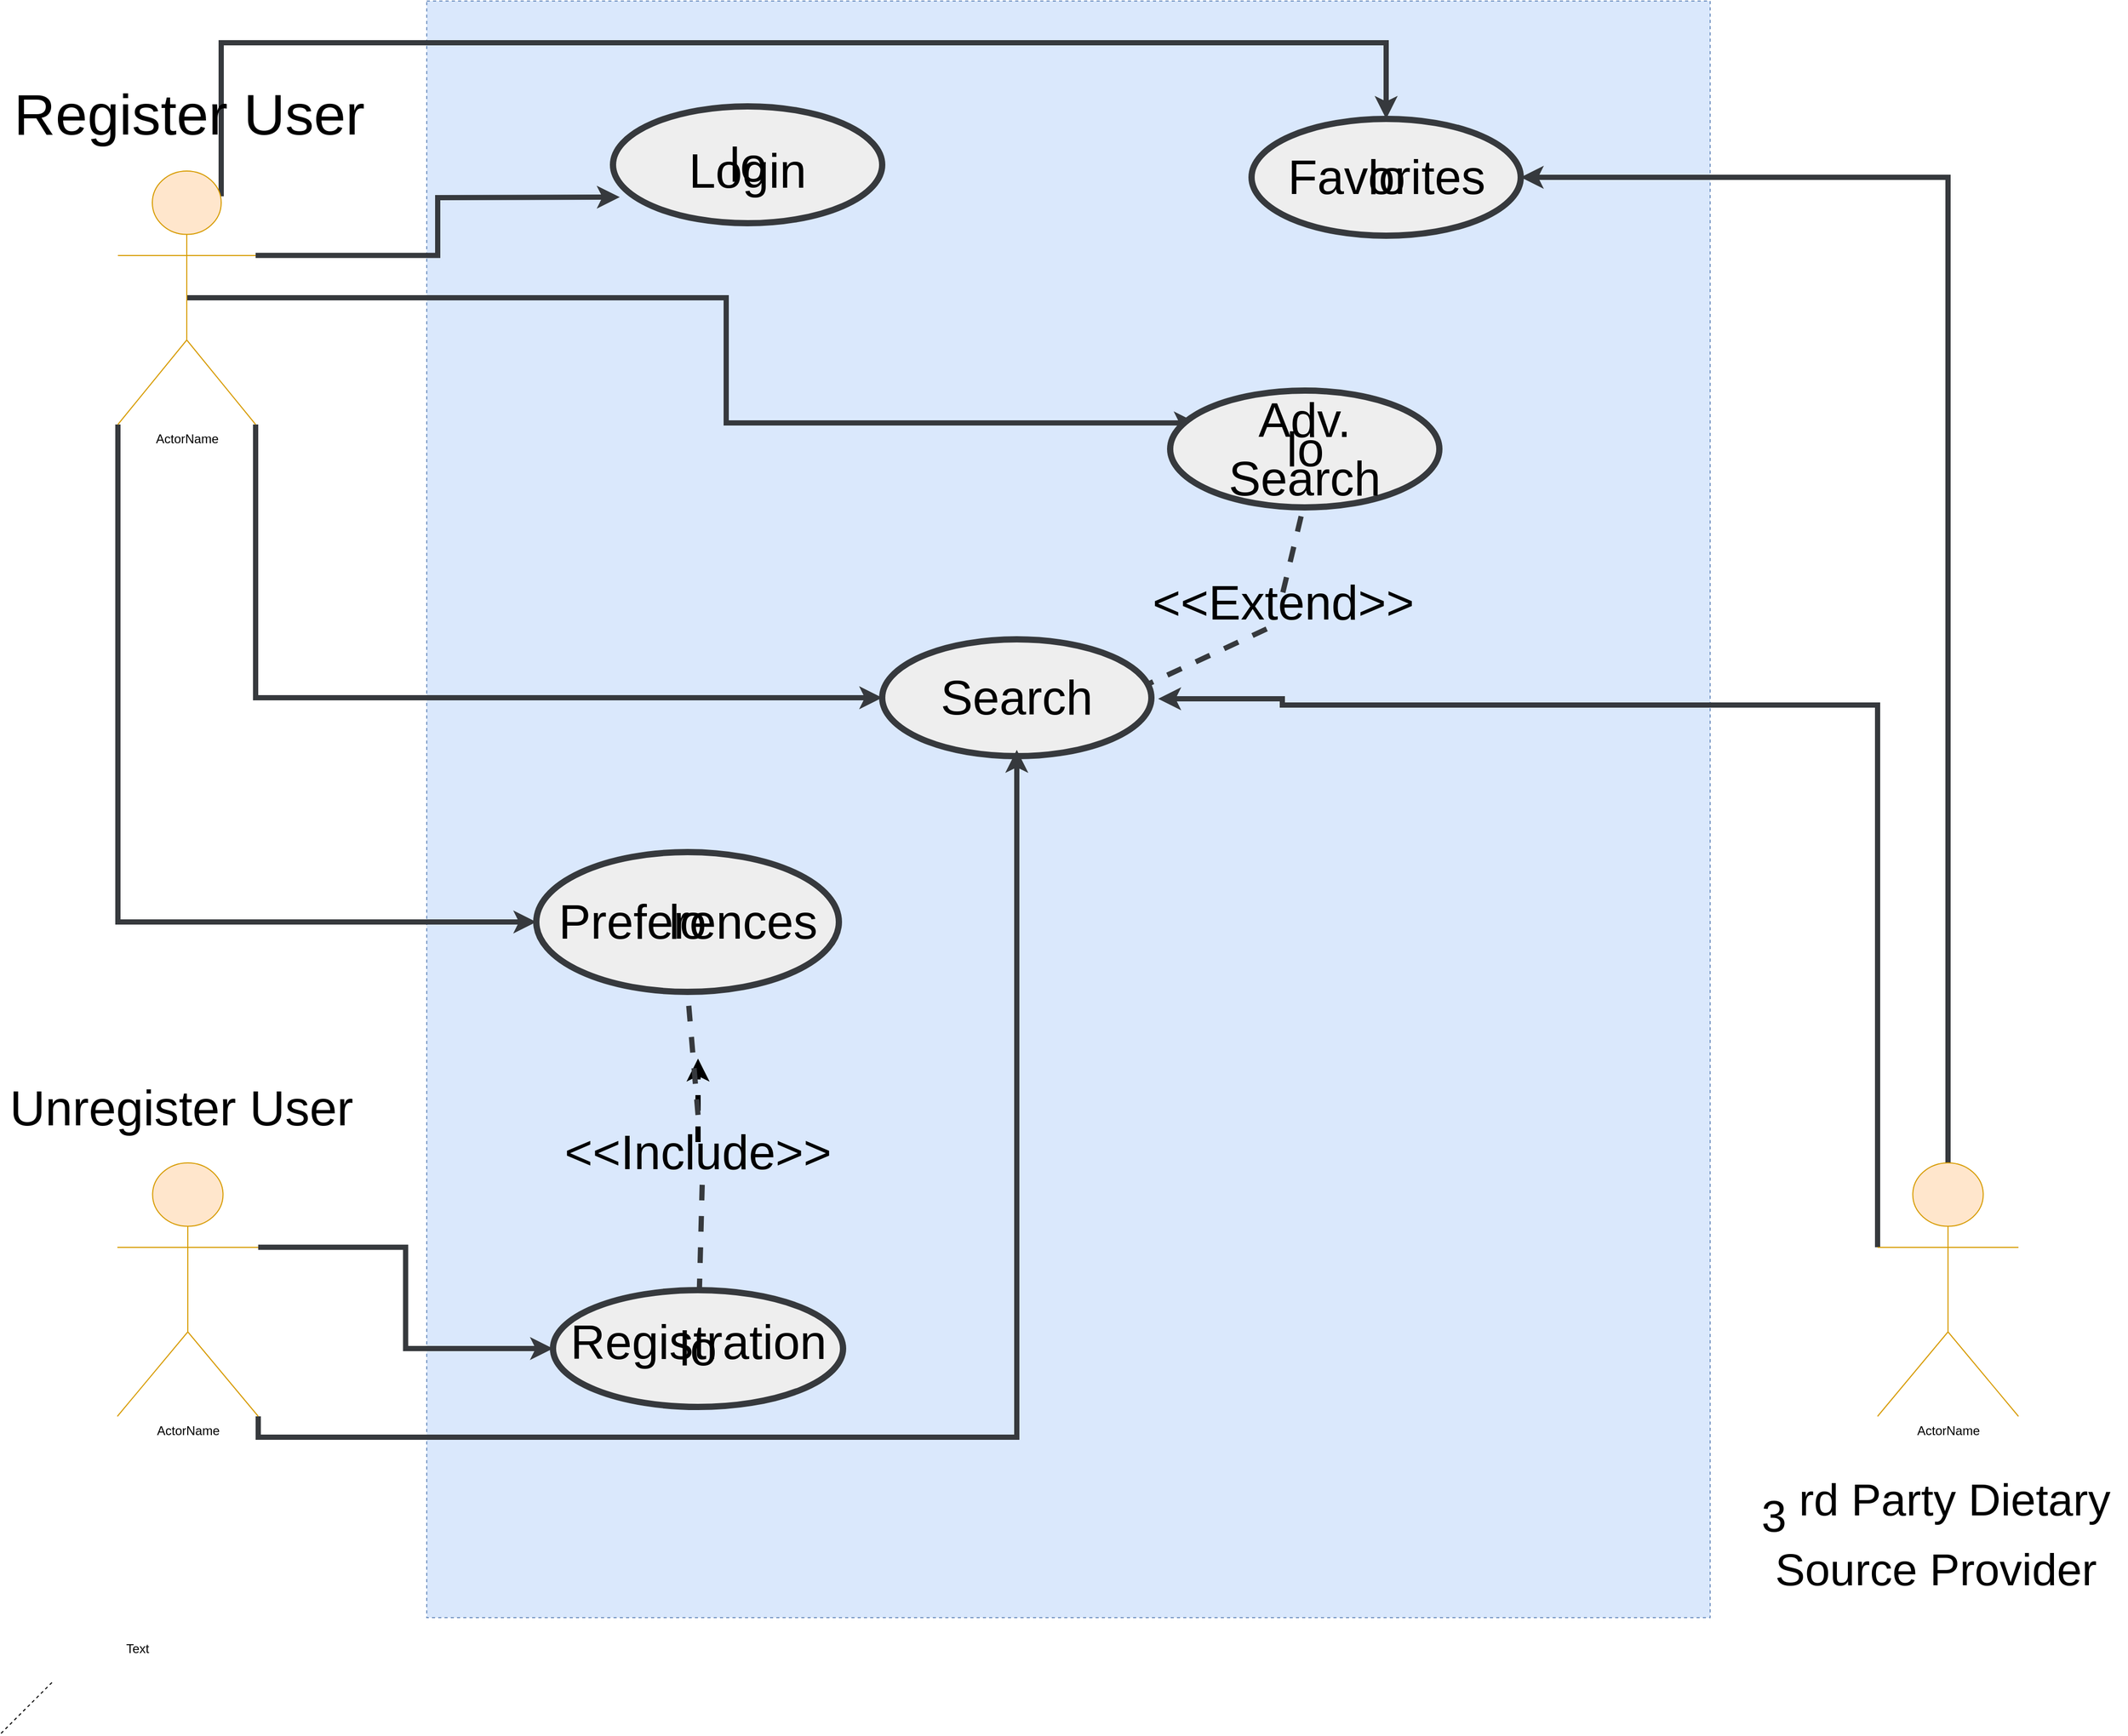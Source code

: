 <mxfile version="12.1.0" type="google" pages="1"><diagram id="aDyNoyJvyQ7uJsps_hcF" name="Page-1"><mxGraphModel dx="3460" dy="1827" grid="0" gridSize="10" guides="1" tooltips="1" connect="1" arrows="1" fold="1" page="1" pageScale="1" pageWidth="690" pageHeight="980" background="#ffffff" math="0" shadow="0"><root><object label="" id="0"><mxCell/></object><mxCell id="1" parent="0"/><mxCell id="R0w5ySvblorMRtrxRmJ2-1" value="" style="whiteSpace=wrap;html=1;fillColor=#dae8fc;strokeColor=#6c8ebf;dashed=1;" parent="1" vertex="1"><mxGeometry x="420" y="205" width="1230" height="1550" as="geometry"/></mxCell><mxCell id="R0w5ySvblorMRtrxRmJ2-25" value="" style="ellipse;whiteSpace=wrap;html=1;strokeWidth=6;fontSize=46;fillColor=#eeeeee;strokeColor=#36393d;" parent="1" vertex="1"><mxGeometry x="856.5" y="817" width="258" height="112" as="geometry"/></mxCell><mxCell id="R0w5ySvblorMRtrxRmJ2-37" style="edgeStyle=orthogonalEdgeStyle;rounded=0;orthogonalLoop=1;jettySize=auto;html=1;exitX=1;exitY=0.333;exitDx=0;exitDy=0;exitPerimeter=0;fontSize=46;fontColor=#000000;fillColor=#ffcc99;strokeColor=#36393d;strokeWidth=5;" parent="1" source="R0w5ySvblorMRtrxRmJ2-3" edge="1"><mxGeometry relative="1" as="geometry"><mxPoint x="605" y="393" as="targetPoint"/></mxGeometry></mxCell><mxCell id="R0w5ySvblorMRtrxRmJ2-38" style="edgeStyle=orthogonalEdgeStyle;rounded=0;orthogonalLoop=1;jettySize=auto;html=1;exitX=1;exitY=1;exitDx=0;exitDy=0;exitPerimeter=0;fontSize=46;fontColor=#000000;fillColor=#ffcc99;strokeColor=#36393d;entryX=0;entryY=0.5;entryDx=0;entryDy=0;strokeWidth=5;" parent="1" source="R0w5ySvblorMRtrxRmJ2-3" target="R0w5ySvblorMRtrxRmJ2-25" edge="1"><mxGeometry relative="1" as="geometry"><mxPoint x="830" y="873" as="targetPoint"/></mxGeometry></mxCell><mxCell id="R0w5ySvblorMRtrxRmJ2-39" style="edgeStyle=orthogonalEdgeStyle;rounded=0;orthogonalLoop=1;jettySize=auto;html=1;exitX=0.5;exitY=0.5;exitDx=0;exitDy=0;exitPerimeter=0;entryX=0;entryY=0.25;entryDx=0;entryDy=0;fontSize=46;fontColor=#000000;fillColor=#ffcc99;strokeColor=#36393d;strokeWidth=5;" parent="1" source="R0w5ySvblorMRtrxRmJ2-3" target="R0w5ySvblorMRtrxRmJ2-33" edge="1"><mxGeometry relative="1" as="geometry"/></mxCell><mxCell id="R0w5ySvblorMRtrxRmJ2-58" style="edgeStyle=orthogonalEdgeStyle;rounded=0;orthogonalLoop=1;jettySize=auto;html=1;exitX=0;exitY=1;exitDx=0;exitDy=0;exitPerimeter=0;entryX=0;entryY=0.5;entryDx=0;entryDy=0;strokeWidth=5;fontSize=46;fontColor=#000000;fillColor=#ffcc99;strokeColor=#36393d;" parent="1" source="R0w5ySvblorMRtrxRmJ2-3" target="R0w5ySvblorMRtrxRmJ2-24" edge="1"><mxGeometry relative="1" as="geometry"/></mxCell><mxCell id="R0w5ySvblorMRtrxRmJ2-59" style="edgeStyle=orthogonalEdgeStyle;rounded=0;orthogonalLoop=1;jettySize=auto;html=1;exitX=0.75;exitY=0.1;exitDx=0;exitDy=0;exitPerimeter=0;entryX=0.5;entryY=0;entryDx=0;entryDy=0;strokeWidth=5;fontSize=46;fontColor=#000000;fillColor=#ffcc99;strokeColor=#36393d;" parent="1" source="R0w5ySvblorMRtrxRmJ2-3" target="R0w5ySvblorMRtrxRmJ2-28" edge="1"><mxGeometry relative="1" as="geometry"><Array as="points"><mxPoint x="223" y="245"/><mxPoint x="1340" y="245"/></Array></mxGeometry></mxCell><mxCell id="R0w5ySvblorMRtrxRmJ2-3" value="ActorName" style="shape=umlActor;html=1;verticalLabelPosition=bottom;verticalAlign=top;align=center;fillColor=#ffe6cc;strokeColor=#d79b00;" parent="1" vertex="1"><mxGeometry x="124" y="368" width="132" height="243" as="geometry"/></mxCell><mxCell id="R0w5ySvblorMRtrxRmJ2-4" value="&lt;font style=&quot;font-size: 55px&quot;&gt;Register User&lt;/font&gt;" style="text;html=1;resizable=0;points=[];autosize=1;align=center;verticalAlign=top;spacingTop=-4;strokeWidth=6;fontColor=#000000;" parent="1" vertex="1"><mxGeometry x="18.5" y="278" width="346" height="28" as="geometry"/></mxCell><mxCell id="R0w5ySvblorMRtrxRmJ2-60" style="edgeStyle=orthogonalEdgeStyle;rounded=0;orthogonalLoop=1;jettySize=auto;html=1;exitX=1;exitY=0.333;exitDx=0;exitDy=0;exitPerimeter=0;entryX=0;entryY=0.5;entryDx=0;entryDy=0;strokeWidth=5;fontSize=46;fontColor=#000000;fillColor=#ffcc99;strokeColor=#36393d;" parent="1" source="R0w5ySvblorMRtrxRmJ2-5" target="R0w5ySvblorMRtrxRmJ2-27" edge="1"><mxGeometry relative="1" as="geometry"/></mxCell><mxCell id="R0w5ySvblorMRtrxRmJ2-61" style="edgeStyle=orthogonalEdgeStyle;rounded=0;orthogonalLoop=1;jettySize=auto;html=1;exitX=1;exitY=1;exitDx=0;exitDy=0;exitPerimeter=0;entryX=0.5;entryY=1;entryDx=0;entryDy=0;strokeWidth=5;fontSize=46;fontColor=#000000;fillColor=#ffcc99;strokeColor=#36393d;" parent="1" source="R0w5ySvblorMRtrxRmJ2-5" target="R0w5ySvblorMRtrxRmJ2-22" edge="1"><mxGeometry relative="1" as="geometry"/></mxCell><mxCell id="R0w5ySvblorMRtrxRmJ2-5" value="ActorName" style="shape=umlActor;html=1;verticalLabelPosition=bottom;verticalAlign=top;align=center;fillColor=#ffe6cc;strokeColor=#d79b00;" parent="1" vertex="1"><mxGeometry x="123.5" y="1319" width="135" height="243" as="geometry"/></mxCell><mxCell id="R0w5ySvblorMRtrxRmJ2-62" style="edgeStyle=orthogonalEdgeStyle;rounded=0;orthogonalLoop=1;jettySize=auto;html=1;exitX=0;exitY=0.333;exitDx=0;exitDy=0;exitPerimeter=0;strokeWidth=5;fontSize=46;fontColor=#000000;fillColor=#ffcc99;strokeColor=#36393d;" parent="1" source="R0w5ySvblorMRtrxRmJ2-6" edge="1"><mxGeometry relative="1" as="geometry"><mxPoint x="1121" y="874" as="targetPoint"/><Array as="points"><mxPoint x="1811" y="880"/><mxPoint x="1240" y="880"/><mxPoint x="1240" y="874"/></Array></mxGeometry></mxCell><mxCell id="R0w5ySvblorMRtrxRmJ2-63" style="edgeStyle=orthogonalEdgeStyle;rounded=0;orthogonalLoop=1;jettySize=auto;html=1;exitX=0.5;exitY=0;exitDx=0;exitDy=0;exitPerimeter=0;strokeWidth=5;fontSize=46;fontColor=#000000;entryX=1;entryY=0.5;entryDx=0;entryDy=0;fillColor=#ffcc99;strokeColor=#36393d;" parent="1" source="R0w5ySvblorMRtrxRmJ2-6" target="R0w5ySvblorMRtrxRmJ2-28" edge="1"><mxGeometry relative="1" as="geometry"/></mxCell><mxCell id="R0w5ySvblorMRtrxRmJ2-6" value="ActorName" style="shape=umlActor;html=1;verticalLabelPosition=bottom;verticalAlign=top;align=center;fillColor=#ffe6cc;strokeColor=#d79b00;" parent="1" vertex="1"><mxGeometry x="1810.5" y="1319" width="135" height="243" as="geometry"/></mxCell><mxCell id="R0w5ySvblorMRtrxRmJ2-7" value="Text" style="text;html=1;strokeColor=none;fillColor=none;align=center;verticalAlign=middle;whiteSpace=wrap;rounded=0;" parent="1" vertex="1"><mxGeometry x="123" y="1775" width="40" height="20" as="geometry"/></mxCell><mxCell id="R0w5ySvblorMRtrxRmJ2-10" value="&lt;font style=&quot;font-size: 47px&quot;&gt;Unregister User&amp;nbsp;&lt;/font&gt;" style="text;html=1;resizable=0;points=[];autosize=1;align=center;verticalAlign=top;spacingTop=-4;strokeWidth=6;fontColor=#000000;" parent="1" vertex="1"><mxGeometry x="15" y="1235.5" width="352" height="26" as="geometry"/></mxCell><mxCell id="R0w5ySvblorMRtrxRmJ2-13" value="&amp;nbsp;3 &lt;sup style=&quot;font-size: 43px;&quot;&gt;&lt;span style=&quot;font-size: 43px;&quot;&gt;rd Party Dietary&lt;/span&gt;&lt;br style=&quot;font-size: 43px;&quot;&gt;&lt;span style=&quot;font-size: 43px;&quot;&gt;&amp;nbsp;Source Provider&lt;/span&gt;&lt;/sup&gt;" style="text;html=1;resizable=0;points=[];autosize=1;align=center;verticalAlign=top;spacingTop=-4;strokeWidth=6;fontColor=#000000;fontSize=43;" parent="1" vertex="1"><mxGeometry x="1669.5" y="1614" width="380" height="141" as="geometry"/></mxCell><mxCell id="R0w5ySvblorMRtrxRmJ2-16" value="lo" style="ellipse;whiteSpace=wrap;html=1;strokeWidth=6;fontSize=46;fillColor=#eeeeee;strokeColor=#36393d;" parent="1" vertex="1"><mxGeometry x="598.5" y="306" width="258" height="112" as="geometry"/></mxCell><mxCell id="R0w5ySvblorMRtrxRmJ2-17" value="Login&lt;br&gt;" style="text;html=1;strokeColor=none;fillColor=none;align=center;verticalAlign=middle;whiteSpace=wrap;rounded=0;fontSize=46;fontColor=#000000;" parent="1" vertex="1"><mxGeometry x="624" y="318" width="207" height="100" as="geometry"/></mxCell><mxCell id="R0w5ySvblorMRtrxRmJ2-22" value="Search" style="text;html=1;strokeColor=none;fillColor=none;align=center;verticalAlign=middle;whiteSpace=wrap;rounded=0;fontSize=46;fontColor=#000000;" parent="1" vertex="1"><mxGeometry x="882" y="823" width="207" height="100" as="geometry"/></mxCell><mxCell id="R0w5ySvblorMRtrxRmJ2-24" value="lo" style="ellipse;whiteSpace=wrap;html=1;strokeWidth=6;fontSize=46;fillColor=#eeeeee;strokeColor=#36393d;" parent="1" vertex="1"><mxGeometry x="525" y="1021" width="290" height="134" as="geometry"/></mxCell><mxCell id="R0w5ySvblorMRtrxRmJ2-26" value="lo" style="ellipse;whiteSpace=wrap;html=1;strokeWidth=6;fontSize=46;fillColor=#eeeeee;strokeColor=#36393d;" parent="1" vertex="1"><mxGeometry x="1132.5" y="578.5" width="258" height="112" as="geometry"/></mxCell><mxCell id="R0w5ySvblorMRtrxRmJ2-27" value="lo" style="ellipse;whiteSpace=wrap;html=1;strokeWidth=6;fontSize=46;fillColor=#eeeeee;strokeColor=#36393d;" parent="1" vertex="1"><mxGeometry x="541" y="1441" width="278" height="112" as="geometry"/></mxCell><mxCell id="R0w5ySvblorMRtrxRmJ2-28" value="lo" style="ellipse;whiteSpace=wrap;html=1;strokeWidth=6;fontSize=46;fillColor=#eeeeee;strokeColor=#36393d;" parent="1" vertex="1"><mxGeometry x="1210.5" y="318" width="258" height="112" as="geometry"/></mxCell><mxCell id="R0w5ySvblorMRtrxRmJ2-31" value="Registration" style="text;html=1;strokeColor=none;fillColor=none;align=center;verticalAlign=middle;whiteSpace=wrap;rounded=0;fontSize=46;fontColor=#000000;" parent="1" vertex="1"><mxGeometry x="576.5" y="1440.5" width="207" height="100" as="geometry"/></mxCell><mxCell id="R0w5ySvblorMRtrxRmJ2-32" value="Preferences" style="text;html=1;strokeColor=none;fillColor=none;align=center;verticalAlign=middle;whiteSpace=wrap;rounded=0;fontSize=46;fontColor=#000000;" parent="1" vertex="1"><mxGeometry x="566.5" y="1038" width="207" height="100" as="geometry"/></mxCell><mxCell id="R0w5ySvblorMRtrxRmJ2-33" value="Adv. Search" style="text;html=1;strokeColor=none;fillColor=none;align=center;verticalAlign=middle;whiteSpace=wrap;rounded=0;fontSize=46;fontColor=#000000;" parent="1" vertex="1"><mxGeometry x="1158" y="584.5" width="207" height="100" as="geometry"/></mxCell><mxCell id="R0w5ySvblorMRtrxRmJ2-51" value="" style="edgeStyle=orthogonalEdgeStyle;rounded=0;orthogonalLoop=1;jettySize=auto;html=1;dashed=1;strokeWidth=5;fontSize=46;fontColor=#000000;" parent="1" source="R0w5ySvblorMRtrxRmJ2-40" edge="1"><mxGeometry relative="1" as="geometry"><mxPoint x="680" y="1219" as="targetPoint"/></mxGeometry></mxCell><mxCell id="R0w5ySvblorMRtrxRmJ2-40" value="&amp;lt;&amp;lt;Include&amp;gt;&amp;gt;&lt;br&gt;" style="text;html=1;strokeColor=none;fillColor=none;align=center;verticalAlign=middle;whiteSpace=wrap;rounded=0;fontSize=46;fontColor=#000000;" parent="1" vertex="1"><mxGeometry x="660" y="1299" width="40" height="20" as="geometry"/></mxCell><mxCell id="R0w5ySvblorMRtrxRmJ2-43" value="" style="endArrow=none;dashed=1;html=1;fontSize=46;fontColor=#000000;" parent="1" edge="1"><mxGeometry width="50" height="50" relative="1" as="geometry"><mxPoint x="12" y="1866" as="sourcePoint"/><mxPoint x="62" y="1816" as="targetPoint"/></mxGeometry></mxCell><mxCell id="R0w5ySvblorMRtrxRmJ2-44" value="" style="endArrow=none;dashed=1;html=1;fontSize=46;fontColor=#000000;fillColor=#ffcc99;strokeColor=#36393d;strokeWidth=5;" parent="1" target="R0w5ySvblorMRtrxRmJ2-31" edge="1"><mxGeometry width="50" height="50" relative="1" as="geometry"><mxPoint x="684" y="1340" as="sourcePoint"/><mxPoint x="976" y="1234" as="targetPoint"/><Array as="points"/></mxGeometry></mxCell><mxCell id="R0w5ySvblorMRtrxRmJ2-45" value="" style="endArrow=none;dashed=1;html=1;fontSize=46;fontColor=#000000;fillColor=#ffcc99;strokeColor=#36393d;strokeWidth=5;entryX=0.5;entryY=1;entryDx=0;entryDy=0;" parent="1" target="R0w5ySvblorMRtrxRmJ2-24" edge="1"><mxGeometry width="50" height="50" relative="1" as="geometry"><mxPoint x="680" y="1273" as="sourcePoint"/><mxPoint x="693.806" y="1450.5" as="targetPoint"/><Array as="points"/></mxGeometry></mxCell><mxCell id="R0w5ySvblorMRtrxRmJ2-46" value="&amp;lt;&amp;lt;Extend&amp;gt;&amp;gt;" style="text;html=1;strokeColor=none;fillColor=none;align=center;verticalAlign=middle;whiteSpace=wrap;rounded=0;dashed=1;fontSize=46;fontColor=#000000;" parent="1" vertex="1"><mxGeometry x="1219.5" y="772" width="42" height="20" as="geometry"/></mxCell><mxCell id="R0w5ySvblorMRtrxRmJ2-49" value="" style="endArrow=none;dashed=1;html=1;fontSize=46;fontColor=#000000;fillColor=#ffcc99;strokeColor=#36393d;strokeWidth=5;entryX=0.5;entryY=1;entryDx=0;entryDy=0;exitX=0.5;exitY=0;exitDx=0;exitDy=0;" parent="1" source="R0w5ySvblorMRtrxRmJ2-46" target="R0w5ySvblorMRtrxRmJ2-33" edge="1"><mxGeometry width="50" height="50" relative="1" as="geometry"><mxPoint x="690" y="1283" as="sourcePoint"/><mxPoint x="680" y="1165" as="targetPoint"/><Array as="points"/></mxGeometry></mxCell><mxCell id="R0w5ySvblorMRtrxRmJ2-52" value="" style="endArrow=none;dashed=1;html=1;fontSize=46;fontColor=#000000;fillColor=#ffcc99;strokeColor=#36393d;strokeWidth=5;" parent="1" edge="1"><mxGeometry width="50" height="50" relative="1" as="geometry"><mxPoint x="1225" y="807" as="sourcePoint"/><mxPoint x="1109" y="861" as="targetPoint"/><Array as="points"/></mxGeometry></mxCell><mxCell id="R0w5ySvblorMRtrxRmJ2-56" value="Favorites&lt;br&gt;" style="text;html=1;strokeColor=none;fillColor=none;align=center;verticalAlign=middle;whiteSpace=wrap;rounded=0;dashed=1;fontSize=46;fontColor=#000000;" parent="1" vertex="1"><mxGeometry x="1319.5" y="364" width="40" height="20" as="geometry"/></mxCell></root></mxGraphModel></diagram></mxfile>